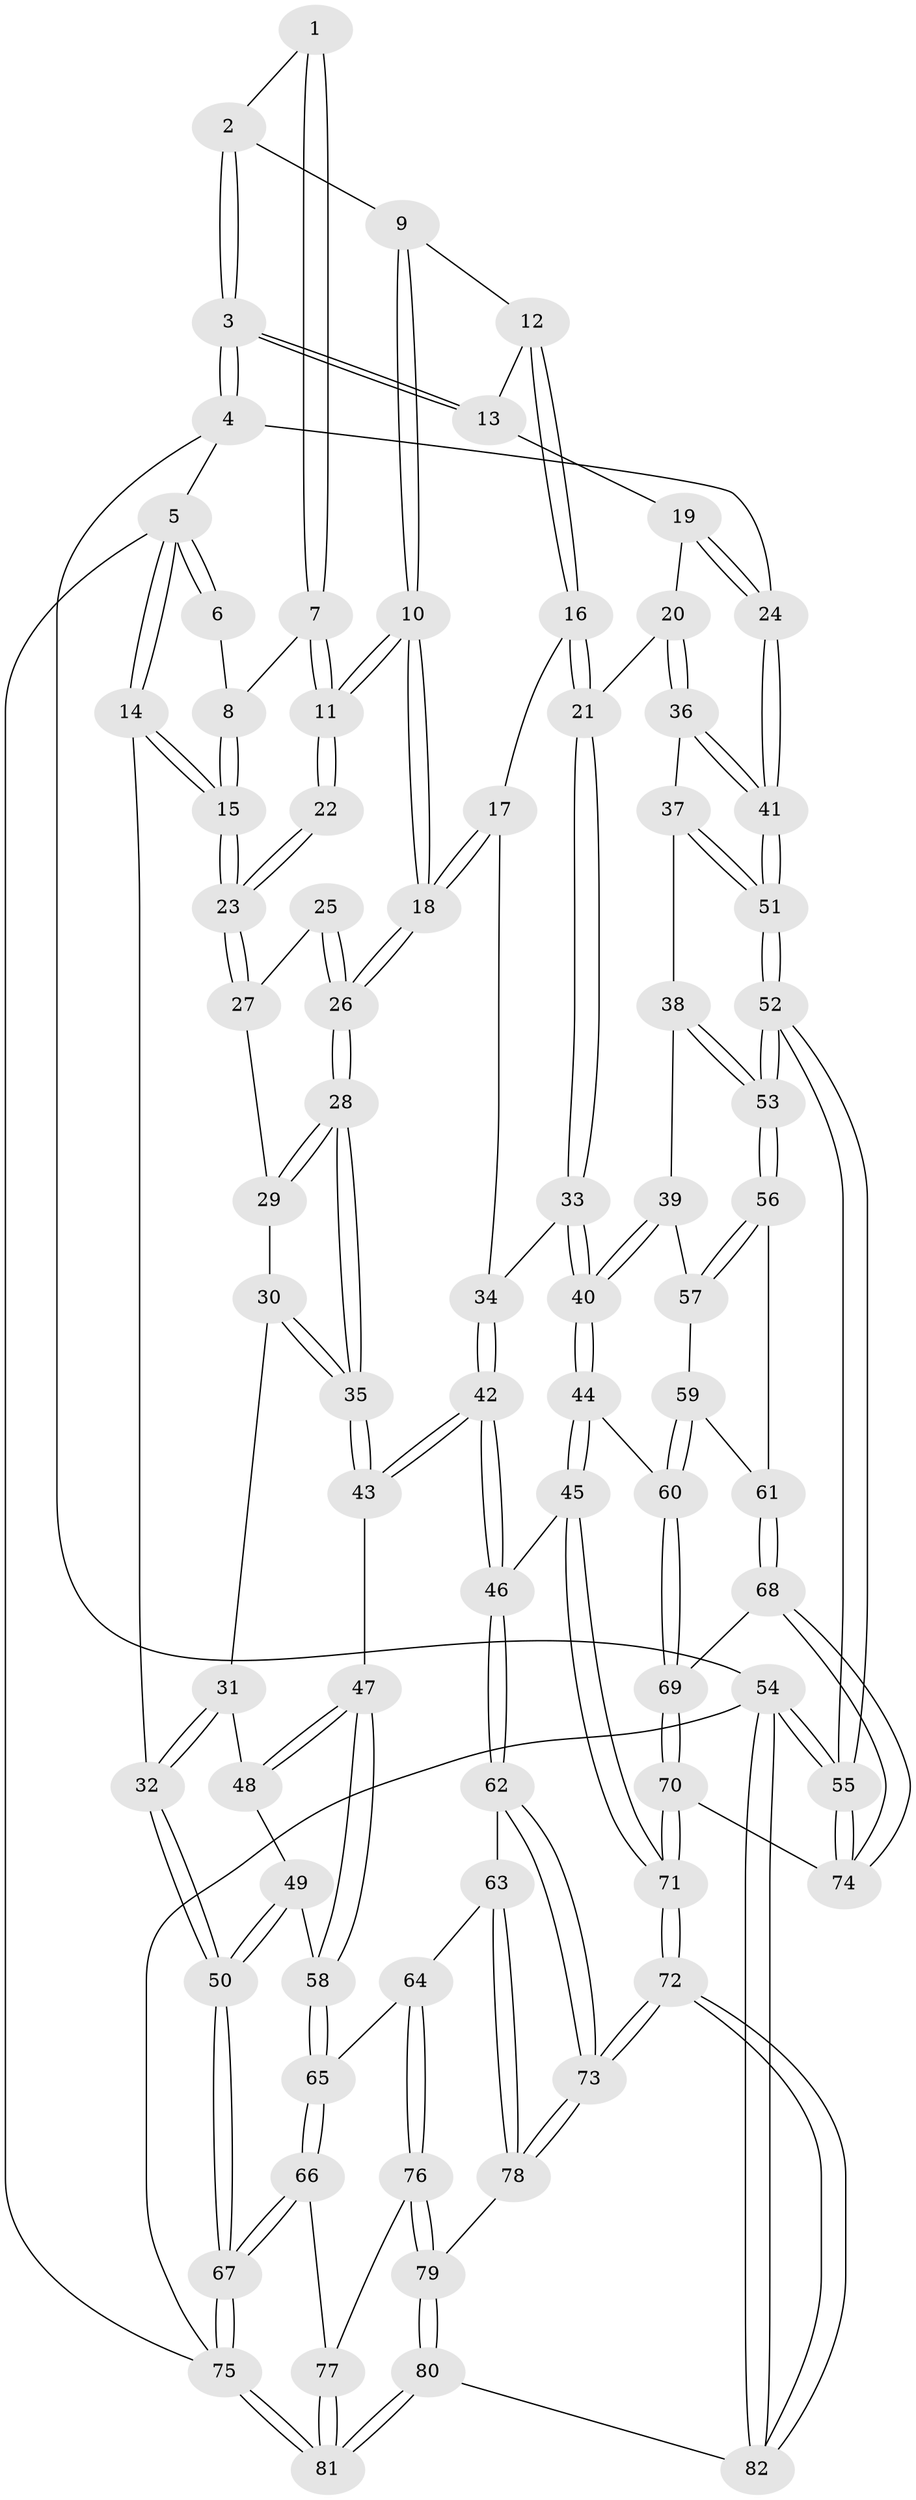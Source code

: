// coarse degree distribution, {3: 0.18, 4: 0.36, 6: 0.12, 5: 0.32, 7: 0.02}
// Generated by graph-tools (version 1.1) at 2025/52/02/27/25 19:52:36]
// undirected, 82 vertices, 202 edges
graph export_dot {
graph [start="1"]
  node [color=gray90,style=filled];
  1 [pos="+0.49901895055899753+0"];
  2 [pos="+0.5243223046903562+0"];
  3 [pos="+1+0"];
  4 [pos="+1+0"];
  5 [pos="+0+0"];
  6 [pos="+0.33932428134091724+0"];
  7 [pos="+0.35983800738944804+0.13026769916091055"];
  8 [pos="+0.28351931102156575+0.08273981104188045"];
  9 [pos="+0.5699427146472127+0"];
  10 [pos="+0.4215877139360449+0.22587639782580843"];
  11 [pos="+0.4130804374032348+0.2185155045951477"];
  12 [pos="+0.6707711429533418+0.10568618938463029"];
  13 [pos="+0.7471281555070319+0.05873882919861581"];
  14 [pos="+0+0.1177592009518519"];
  15 [pos="+0+0.1474290023672957"];
  16 [pos="+0.6972941273192259+0.2623903868472877"];
  17 [pos="+0.5720493048555071+0.28823108971703976"];
  18 [pos="+0.4531810636251723+0.30733636242484064"];
  19 [pos="+0.8872865595078507+0.18949046739904182"];
  20 [pos="+0.7802872519948578+0.2903270115781115"];
  21 [pos="+0.7453378708845234+0.2879515483871558"];
  22 [pos="+0.2165057495040997+0.21422436522083999"];
  23 [pos="+0.04653825380510388+0.2012076961644629"];
  24 [pos="+1+0"];
  25 [pos="+0.2884999707263253+0.2980999915107889"];
  26 [pos="+0.43402275637421506+0.34826190021701914"];
  27 [pos="+0.1008718867567214+0.25135730138439616"];
  28 [pos="+0.43075908902505217+0.3585183397855499"];
  29 [pos="+0.1579117740047434+0.32057954869656824"];
  30 [pos="+0.19345142879305538+0.3971573315094613"];
  31 [pos="+0.1593783735002025+0.4565408617049065"];
  32 [pos="+0+0.5655407579009644"];
  33 [pos="+0.7113492297094264+0.3858544048328723"];
  34 [pos="+0.6251804586850008+0.4584280759159456"];
  35 [pos="+0.4133597198537319+0.45023163212902706"];
  36 [pos="+0.8096706424475006+0.3239728837838477"];
  37 [pos="+0.8641749210898476+0.42001327272632144"];
  38 [pos="+0.8617651609106416+0.4470531859249534"];
  39 [pos="+0.8443138788989718+0.5032193806200389"];
  40 [pos="+0.7109167671593493+0.5933963974780916"];
  41 [pos="+1+0.33044396514196084"];
  42 [pos="+0.5168407629856261+0.5857436508558128"];
  43 [pos="+0.4196876014520114+0.5284879814495689"];
  44 [pos="+0.6921150643519197+0.6214017864061511"];
  45 [pos="+0.5906682172026191+0.6264315655114183"];
  46 [pos="+0.5551671553373924+0.6194699661279961"];
  47 [pos="+0.41720646969653685+0.5302436091349457"];
  48 [pos="+0.21491171189555813+0.49450735836893905"];
  49 [pos="+0.14734604325277054+0.5716137728914557"];
  50 [pos="+0+0.6289662626566741"];
  51 [pos="+1+0.4277253888723431"];
  52 [pos="+1+0.6285601355475201"];
  53 [pos="+1+0.6259563336422869"];
  54 [pos="+1+1"];
  55 [pos="+1+1"];
  56 [pos="+1+0.6278803660086253"];
  57 [pos="+0.9098599942065579+0.5854763380531726"];
  58 [pos="+0.3836915109368404+0.5643653728742437"];
  59 [pos="+0.8589951079001129+0.6338744105201681"];
  60 [pos="+0.7224102145613435+0.6492496435335647"];
  61 [pos="+0.9019745041644318+0.7079429960459257"];
  62 [pos="+0.5325721242800537+0.692769348447905"];
  63 [pos="+0.4547810574657157+0.8280938471595215"];
  64 [pos="+0.35500535467232763+0.7758426114759078"];
  65 [pos="+0.3218911989746823+0.6623820221820234"];
  66 [pos="+0.06119828494596255+0.7762252779809252"];
  67 [pos="+0+0.7391171795955062"];
  68 [pos="+0.8615565117073916+0.7596096840228849"];
  69 [pos="+0.758822098040031+0.7151892585015438"];
  70 [pos="+0.7060281587011705+0.8964386216320057"];
  71 [pos="+0.6745490900427433+0.9194506062387033"];
  72 [pos="+0.6336096368192414+0.9734457182413458"];
  73 [pos="+0.6248408792048872+0.9665426780516709"];
  74 [pos="+0.9105061322121027+0.8744619167267718"];
  75 [pos="+0+1"];
  76 [pos="+0.2689280566202641+0.8873508407759733"];
  77 [pos="+0.13975792828945088+0.8400695499539216"];
  78 [pos="+0.4636147831468415+0.8770328123084155"];
  79 [pos="+0.3336704593930132+0.9650951023379218"];
  80 [pos="+0.32941245827411375+1"];
  81 [pos="+0.21964715308992036+1"];
  82 [pos="+0.6450284247531417+1"];
  1 -- 2;
  1 -- 7;
  1 -- 7;
  2 -- 3;
  2 -- 3;
  2 -- 9;
  3 -- 4;
  3 -- 4;
  3 -- 13;
  3 -- 13;
  4 -- 5;
  4 -- 24;
  4 -- 54;
  5 -- 6;
  5 -- 6;
  5 -- 14;
  5 -- 14;
  5 -- 75;
  6 -- 8;
  7 -- 8;
  7 -- 11;
  7 -- 11;
  8 -- 15;
  8 -- 15;
  9 -- 10;
  9 -- 10;
  9 -- 12;
  10 -- 11;
  10 -- 11;
  10 -- 18;
  10 -- 18;
  11 -- 22;
  11 -- 22;
  12 -- 13;
  12 -- 16;
  12 -- 16;
  13 -- 19;
  14 -- 15;
  14 -- 15;
  14 -- 32;
  15 -- 23;
  15 -- 23;
  16 -- 17;
  16 -- 21;
  16 -- 21;
  17 -- 18;
  17 -- 18;
  17 -- 34;
  18 -- 26;
  18 -- 26;
  19 -- 20;
  19 -- 24;
  19 -- 24;
  20 -- 21;
  20 -- 36;
  20 -- 36;
  21 -- 33;
  21 -- 33;
  22 -- 23;
  22 -- 23;
  23 -- 27;
  23 -- 27;
  24 -- 41;
  24 -- 41;
  25 -- 26;
  25 -- 26;
  25 -- 27;
  26 -- 28;
  26 -- 28;
  27 -- 29;
  28 -- 29;
  28 -- 29;
  28 -- 35;
  28 -- 35;
  29 -- 30;
  30 -- 31;
  30 -- 35;
  30 -- 35;
  31 -- 32;
  31 -- 32;
  31 -- 48;
  32 -- 50;
  32 -- 50;
  33 -- 34;
  33 -- 40;
  33 -- 40;
  34 -- 42;
  34 -- 42;
  35 -- 43;
  35 -- 43;
  36 -- 37;
  36 -- 41;
  36 -- 41;
  37 -- 38;
  37 -- 51;
  37 -- 51;
  38 -- 39;
  38 -- 53;
  38 -- 53;
  39 -- 40;
  39 -- 40;
  39 -- 57;
  40 -- 44;
  40 -- 44;
  41 -- 51;
  41 -- 51;
  42 -- 43;
  42 -- 43;
  42 -- 46;
  42 -- 46;
  43 -- 47;
  44 -- 45;
  44 -- 45;
  44 -- 60;
  45 -- 46;
  45 -- 71;
  45 -- 71;
  46 -- 62;
  46 -- 62;
  47 -- 48;
  47 -- 48;
  47 -- 58;
  47 -- 58;
  48 -- 49;
  49 -- 50;
  49 -- 50;
  49 -- 58;
  50 -- 67;
  50 -- 67;
  51 -- 52;
  51 -- 52;
  52 -- 53;
  52 -- 53;
  52 -- 55;
  52 -- 55;
  53 -- 56;
  53 -- 56;
  54 -- 55;
  54 -- 55;
  54 -- 82;
  54 -- 82;
  54 -- 75;
  55 -- 74;
  55 -- 74;
  56 -- 57;
  56 -- 57;
  56 -- 61;
  57 -- 59;
  58 -- 65;
  58 -- 65;
  59 -- 60;
  59 -- 60;
  59 -- 61;
  60 -- 69;
  60 -- 69;
  61 -- 68;
  61 -- 68;
  62 -- 63;
  62 -- 73;
  62 -- 73;
  63 -- 64;
  63 -- 78;
  63 -- 78;
  64 -- 65;
  64 -- 76;
  64 -- 76;
  65 -- 66;
  65 -- 66;
  66 -- 67;
  66 -- 67;
  66 -- 77;
  67 -- 75;
  67 -- 75;
  68 -- 69;
  68 -- 74;
  68 -- 74;
  69 -- 70;
  69 -- 70;
  70 -- 71;
  70 -- 71;
  70 -- 74;
  71 -- 72;
  71 -- 72;
  72 -- 73;
  72 -- 73;
  72 -- 82;
  72 -- 82;
  73 -- 78;
  73 -- 78;
  75 -- 81;
  75 -- 81;
  76 -- 77;
  76 -- 79;
  76 -- 79;
  77 -- 81;
  77 -- 81;
  78 -- 79;
  79 -- 80;
  79 -- 80;
  80 -- 81;
  80 -- 81;
  80 -- 82;
}
